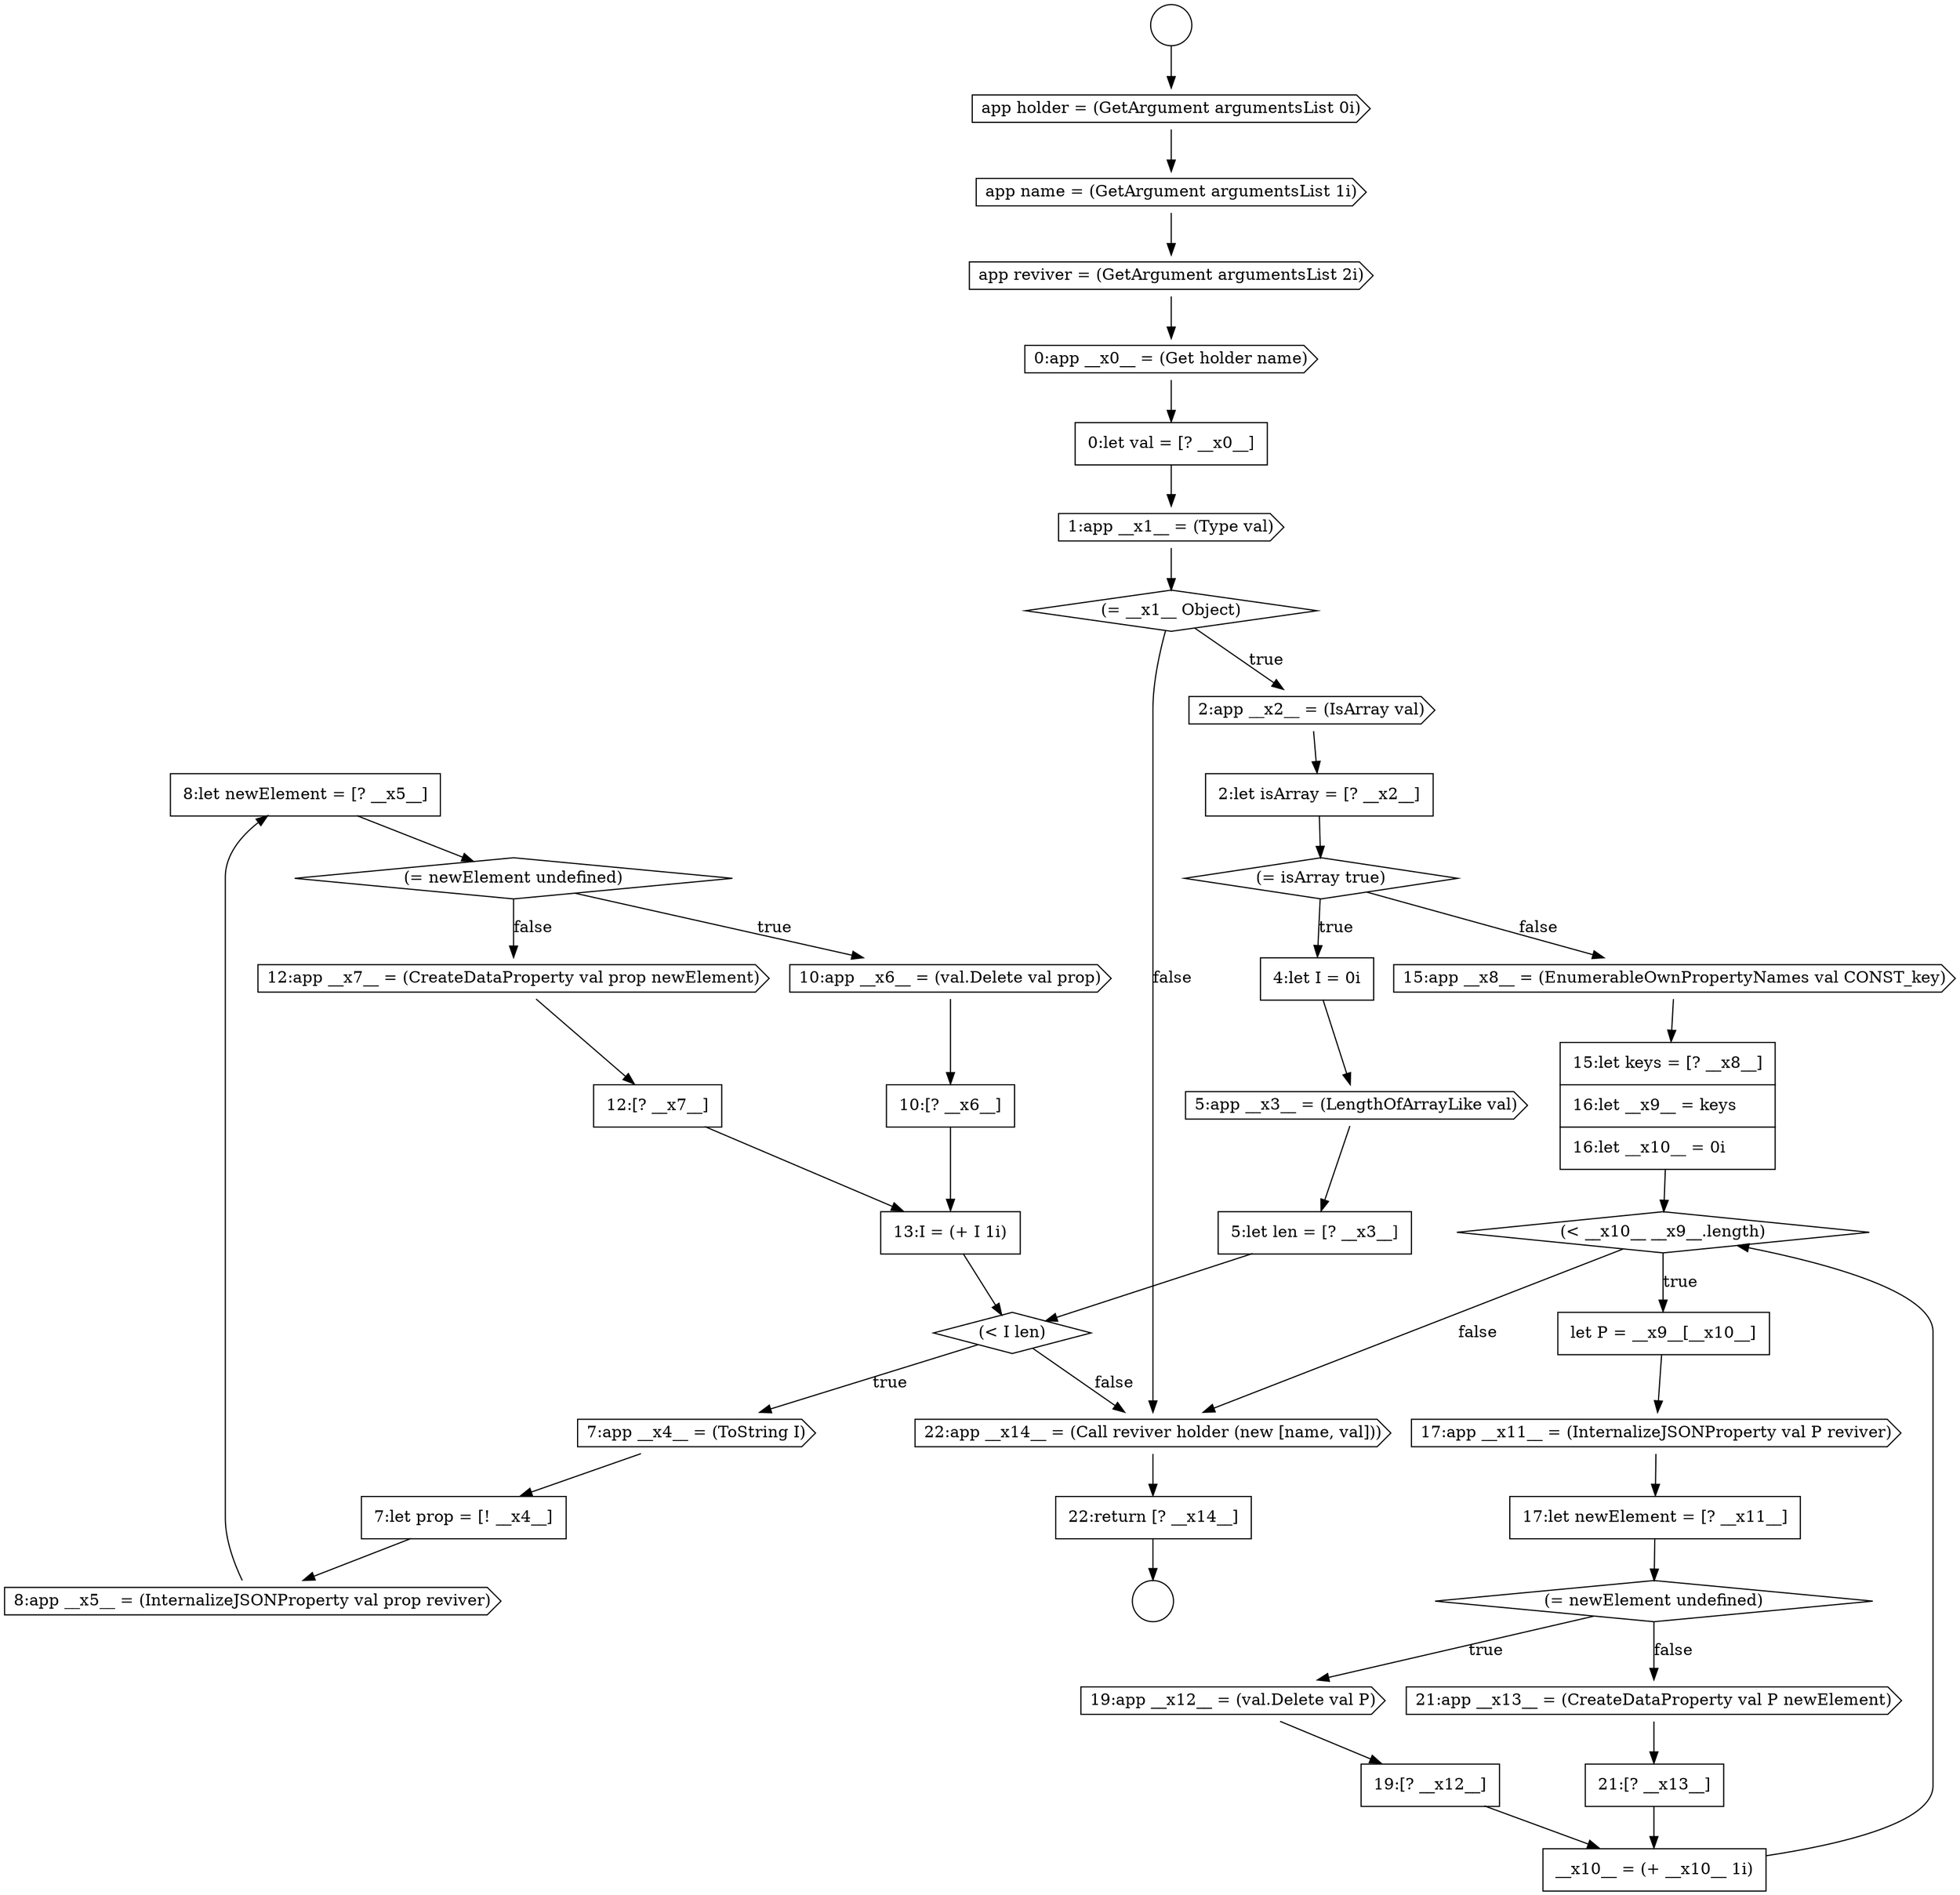 digraph {
  node18152 [shape=none, margin=0, label=<<font color="black">
    <table border="0" cellborder="1" cellspacing="0" cellpadding="10">
      <tr><td align="left">8:let newElement = [? __x5__]</td></tr>
    </table>
  </font>> color="black" fillcolor="white" style=filled]
  node18171 [shape=cds, label=<<font color="black">22:app __x14__ = (Call reviver holder (new [name, val]))</font>> color="black" fillcolor="white" style=filled]
  node18155 [shape=none, margin=0, label=<<font color="black">
    <table border="0" cellborder="1" cellspacing="0" cellpadding="10">
      <tr><td align="left">10:[? __x6__]</td></tr>
    </table>
  </font>> color="black" fillcolor="white" style=filled]
  node18143 [shape=none, margin=0, label=<<font color="black">
    <table border="0" cellborder="1" cellspacing="0" cellpadding="10">
      <tr><td align="left">2:let isArray = [? __x2__]</td></tr>
    </table>
  </font>> color="black" fillcolor="white" style=filled]
  node18158 [shape=none, margin=0, label=<<font color="black">
    <table border="0" cellborder="1" cellspacing="0" cellpadding="10">
      <tr><td align="left">13:I = (+ I 1i)</td></tr>
    </table>
  </font>> color="black" fillcolor="white" style=filled]
  node18136 [shape=cds, label=<<font color="black">app name = (GetArgument argumentsList 1i)</font>> color="black" fillcolor="white" style=filled]
  node18172 [shape=none, margin=0, label=<<font color="black">
    <table border="0" cellborder="1" cellspacing="0" cellpadding="10">
      <tr><td align="left">22:return [? __x14__]</td></tr>
    </table>
  </font>> color="black" fillcolor="white" style=filled]
  node18137 [shape=cds, label=<<font color="black">app reviver = (GetArgument argumentsList 2i)</font>> color="black" fillcolor="white" style=filled]
  node18164 [shape=none, margin=0, label=<<font color="black">
    <table border="0" cellborder="1" cellspacing="0" cellpadding="10">
      <tr><td align="left">17:let newElement = [? __x11__]</td></tr>
    </table>
  </font>> color="black" fillcolor="white" style=filled]
  node18150 [shape=none, margin=0, label=<<font color="black">
    <table border="0" cellborder="1" cellspacing="0" cellpadding="10">
      <tr><td align="left">7:let prop = [! __x4__]</td></tr>
    </table>
  </font>> color="black" fillcolor="white" style=filled]
  node18156 [shape=cds, label=<<font color="black">12:app __x7__ = (CreateDataProperty val prop newElement)</font>> color="black" fillcolor="white" style=filled]
  node18160 [shape=none, margin=0, label=<<font color="black">
    <table border="0" cellborder="1" cellspacing="0" cellpadding="10">
      <tr><td align="left">15:let keys = [? __x8__]</td></tr>
      <tr><td align="left">16:let __x9__ = keys</td></tr>
      <tr><td align="left">16:let __x10__ = 0i</td></tr>
    </table>
  </font>> color="black" fillcolor="white" style=filled]
  node18141 [shape=diamond, label=<<font color="black">(= __x1__ Object)</font>> color="black" fillcolor="white" style=filled]
  node18170 [shape=none, margin=0, label=<<font color="black">
    <table border="0" cellborder="1" cellspacing="0" cellpadding="10">
      <tr><td align="left">__x10__ = (+ __x10__ 1i)</td></tr>
    </table>
  </font>> color="black" fillcolor="white" style=filled]
  node18166 [shape=cds, label=<<font color="black">19:app __x12__ = (val.Delete val P)</font>> color="black" fillcolor="white" style=filled]
  node18162 [shape=none, margin=0, label=<<font color="black">
    <table border="0" cellborder="1" cellspacing="0" cellpadding="10">
      <tr><td align="left">let P = __x9__[__x10__]</td></tr>
    </table>
  </font>> color="black" fillcolor="white" style=filled]
  node18139 [shape=none, margin=0, label=<<font color="black">
    <table border="0" cellborder="1" cellspacing="0" cellpadding="10">
      <tr><td align="left">0:let val = [? __x0__]</td></tr>
    </table>
  </font>> color="black" fillcolor="white" style=filled]
  node18154 [shape=cds, label=<<font color="black">10:app __x6__ = (val.Delete val prop)</font>> color="black" fillcolor="white" style=filled]
  node18165 [shape=diamond, label=<<font color="black">(= newElement undefined)</font>> color="black" fillcolor="white" style=filled]
  node18161 [shape=diamond, label=<<font color="black">(&lt; __x10__ __x9__.length)</font>> color="black" fillcolor="white" style=filled]
  node18133 [shape=circle label=" " color="black" fillcolor="white" style=filled]
  node18146 [shape=cds, label=<<font color="black">5:app __x3__ = (LengthOfArrayLike val)</font>> color="black" fillcolor="white" style=filled]
  node18148 [shape=diamond, label=<<font color="black">(&lt; I len)</font>> color="black" fillcolor="white" style=filled]
  node18145 [shape=none, margin=0, label=<<font color="black">
    <table border="0" cellborder="1" cellspacing="0" cellpadding="10">
      <tr><td align="left">4:let I = 0i</td></tr>
    </table>
  </font>> color="black" fillcolor="white" style=filled]
  node18140 [shape=cds, label=<<font color="black">1:app __x1__ = (Type val)</font>> color="black" fillcolor="white" style=filled]
  node18168 [shape=cds, label=<<font color="black">21:app __x13__ = (CreateDataProperty val P newElement)</font>> color="black" fillcolor="white" style=filled]
  node18151 [shape=cds, label=<<font color="black">8:app __x5__ = (InternalizeJSONProperty val prop reviver)</font>> color="black" fillcolor="white" style=filled]
  node18159 [shape=cds, label=<<font color="black">15:app __x8__ = (EnumerableOwnPropertyNames val CONST_key)</font>> color="black" fillcolor="white" style=filled]
  node18144 [shape=diamond, label=<<font color="black">(= isArray true)</font>> color="black" fillcolor="white" style=filled]
  node18169 [shape=none, margin=0, label=<<font color="black">
    <table border="0" cellborder="1" cellspacing="0" cellpadding="10">
      <tr><td align="left">21:[? __x13__]</td></tr>
    </table>
  </font>> color="black" fillcolor="white" style=filled]
  node18135 [shape=cds, label=<<font color="black">app holder = (GetArgument argumentsList 0i)</font>> color="black" fillcolor="white" style=filled]
  node18167 [shape=none, margin=0, label=<<font color="black">
    <table border="0" cellborder="1" cellspacing="0" cellpadding="10">
      <tr><td align="left">19:[? __x12__]</td></tr>
    </table>
  </font>> color="black" fillcolor="white" style=filled]
  node18153 [shape=diamond, label=<<font color="black">(= newElement undefined)</font>> color="black" fillcolor="white" style=filled]
  node18163 [shape=cds, label=<<font color="black">17:app __x11__ = (InternalizeJSONProperty val P reviver)</font>> color="black" fillcolor="white" style=filled]
  node18134 [shape=circle label=" " color="black" fillcolor="white" style=filled]
  node18149 [shape=cds, label=<<font color="black">7:app __x4__ = (ToString I)</font>> color="black" fillcolor="white" style=filled]
  node18147 [shape=none, margin=0, label=<<font color="black">
    <table border="0" cellborder="1" cellspacing="0" cellpadding="10">
      <tr><td align="left">5:let len = [? __x3__]</td></tr>
    </table>
  </font>> color="black" fillcolor="white" style=filled]
  node18138 [shape=cds, label=<<font color="black">0:app __x0__ = (Get holder name)</font>> color="black" fillcolor="white" style=filled]
  node18157 [shape=none, margin=0, label=<<font color="black">
    <table border="0" cellborder="1" cellspacing="0" cellpadding="10">
      <tr><td align="left">12:[? __x7__]</td></tr>
    </table>
  </font>> color="black" fillcolor="white" style=filled]
  node18142 [shape=cds, label=<<font color="black">2:app __x2__ = (IsArray val)</font>> color="black" fillcolor="white" style=filled]
  node18138 -> node18139 [ color="black"]
  node18146 -> node18147 [ color="black"]
  node18162 -> node18163 [ color="black"]
  node18156 -> node18157 [ color="black"]
  node18171 -> node18172 [ color="black"]
  node18151 -> node18152 [ color="black"]
  node18153 -> node18154 [label=<<font color="black">true</font>> color="black"]
  node18153 -> node18156 [label=<<font color="black">false</font>> color="black"]
  node18135 -> node18136 [ color="black"]
  node18152 -> node18153 [ color="black"]
  node18147 -> node18148 [ color="black"]
  node18172 -> node18134 [ color="black"]
  node18158 -> node18148 [ color="black"]
  node18149 -> node18150 [ color="black"]
  node18161 -> node18162 [label=<<font color="black">true</font>> color="black"]
  node18161 -> node18171 [label=<<font color="black">false</font>> color="black"]
  node18160 -> node18161 [ color="black"]
  node18136 -> node18137 [ color="black"]
  node18150 -> node18151 [ color="black"]
  node18159 -> node18160 [ color="black"]
  node18170 -> node18161 [ color="black"]
  node18168 -> node18169 [ color="black"]
  node18163 -> node18164 [ color="black"]
  node18133 -> node18135 [ color="black"]
  node18164 -> node18165 [ color="black"]
  node18142 -> node18143 [ color="black"]
  node18166 -> node18167 [ color="black"]
  node18155 -> node18158 [ color="black"]
  node18143 -> node18144 [ color="black"]
  node18165 -> node18166 [label=<<font color="black">true</font>> color="black"]
  node18165 -> node18168 [label=<<font color="black">false</font>> color="black"]
  node18145 -> node18146 [ color="black"]
  node18139 -> node18140 [ color="black"]
  node18137 -> node18138 [ color="black"]
  node18169 -> node18170 [ color="black"]
  node18148 -> node18149 [label=<<font color="black">true</font>> color="black"]
  node18148 -> node18171 [label=<<font color="black">false</font>> color="black"]
  node18144 -> node18145 [label=<<font color="black">true</font>> color="black"]
  node18144 -> node18159 [label=<<font color="black">false</font>> color="black"]
  node18167 -> node18170 [ color="black"]
  node18157 -> node18158 [ color="black"]
  node18140 -> node18141 [ color="black"]
  node18141 -> node18142 [label=<<font color="black">true</font>> color="black"]
  node18141 -> node18171 [label=<<font color="black">false</font>> color="black"]
  node18154 -> node18155 [ color="black"]
}
